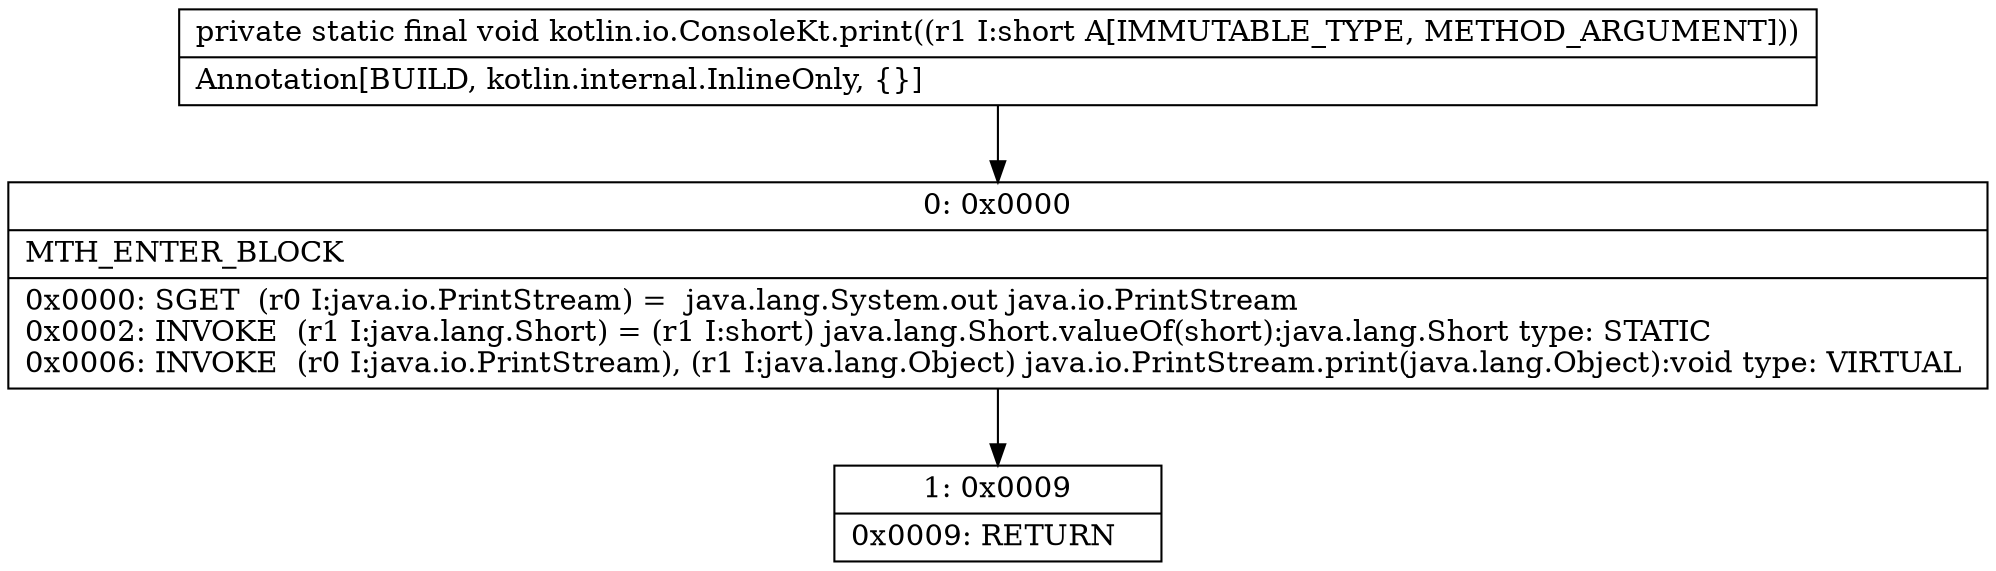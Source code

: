 digraph "CFG forkotlin.io.ConsoleKt.print(S)V" {
Node_0 [shape=record,label="{0\:\ 0x0000|MTH_ENTER_BLOCK\l|0x0000: SGET  (r0 I:java.io.PrintStream) =  java.lang.System.out java.io.PrintStream \l0x0002: INVOKE  (r1 I:java.lang.Short) = (r1 I:short) java.lang.Short.valueOf(short):java.lang.Short type: STATIC \l0x0006: INVOKE  (r0 I:java.io.PrintStream), (r1 I:java.lang.Object) java.io.PrintStream.print(java.lang.Object):void type: VIRTUAL \l}"];
Node_1 [shape=record,label="{1\:\ 0x0009|0x0009: RETURN   \l}"];
MethodNode[shape=record,label="{private static final void kotlin.io.ConsoleKt.print((r1 I:short A[IMMUTABLE_TYPE, METHOD_ARGUMENT]))  | Annotation[BUILD, kotlin.internal.InlineOnly, \{\}]\l}"];
MethodNode -> Node_0;
Node_0 -> Node_1;
}

